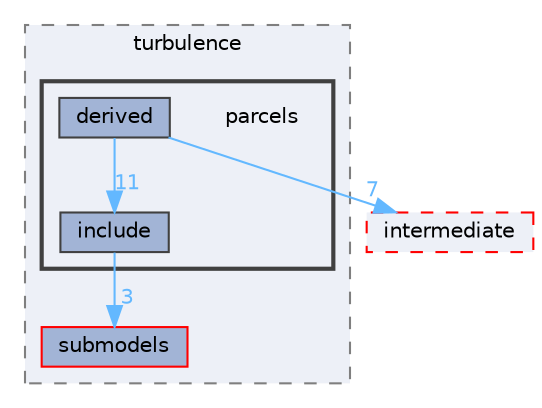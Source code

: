 digraph "src/lagrangian/turbulence/parcels"
{
 // LATEX_PDF_SIZE
  bgcolor="transparent";
  edge [fontname=Helvetica,fontsize=10,labelfontname=Helvetica,labelfontsize=10];
  node [fontname=Helvetica,fontsize=10,shape=box,height=0.2,width=0.4];
  compound=true
  subgraph clusterdir_43bc749440adff70c5addf058ea4a468 {
    graph [ bgcolor="#edf0f7", pencolor="grey50", label="turbulence", fontname=Helvetica,fontsize=10 style="filled,dashed", URL="dir_43bc749440adff70c5addf058ea4a468.html",tooltip=""]
  dir_8d2e9f3975cd341fe442d8051fa80149 [label="submodels", fillcolor="#a2b4d6", color="red", style="filled", URL="dir_8d2e9f3975cd341fe442d8051fa80149.html",tooltip=""];
  subgraph clusterdir_f4470e492b052055a8f68ab9bbd08f78 {
    graph [ bgcolor="#edf0f7", pencolor="grey25", label="", fontname=Helvetica,fontsize=10 style="filled,bold", URL="dir_f4470e492b052055a8f68ab9bbd08f78.html",tooltip=""]
    dir_f4470e492b052055a8f68ab9bbd08f78 [shape=plaintext, label="parcels"];
  dir_2cf64de3012ec3719f94a92ff2c4c98e [label="derived", fillcolor="#a2b4d6", color="grey25", style="filled", URL="dir_2cf64de3012ec3719f94a92ff2c4c98e.html",tooltip=""];
  dir_4c86786517f583c36f967b917cdc384c [label="include", fillcolor="#a2b4d6", color="grey25", style="filled", URL="dir_4c86786517f583c36f967b917cdc384c.html",tooltip=""];
  }
  }
  dir_d3c32a493136c130c1f0d51f4f35c297 [label="intermediate", fillcolor="#edf0f7", color="red", style="filled,dashed", URL="dir_d3c32a493136c130c1f0d51f4f35c297.html",tooltip=""];
  dir_2cf64de3012ec3719f94a92ff2c4c98e->dir_4c86786517f583c36f967b917cdc384c [headlabel="11", labeldistance=1.5 headhref="dir_000867_001803.html" href="dir_000867_001803.html" color="steelblue1" fontcolor="steelblue1"];
  dir_2cf64de3012ec3719f94a92ff2c4c98e->dir_d3c32a493136c130c1f0d51f4f35c297 [headlabel="7", labeldistance=1.5 headhref="dir_000867_001913.html" href="dir_000867_001913.html" color="steelblue1" fontcolor="steelblue1"];
  dir_4c86786517f583c36f967b917cdc384c->dir_8d2e9f3975cd341fe442d8051fa80149 [headlabel="3", labeldistance=1.5 headhref="dir_001803_003803.html" href="dir_001803_003803.html" color="steelblue1" fontcolor="steelblue1"];
}
